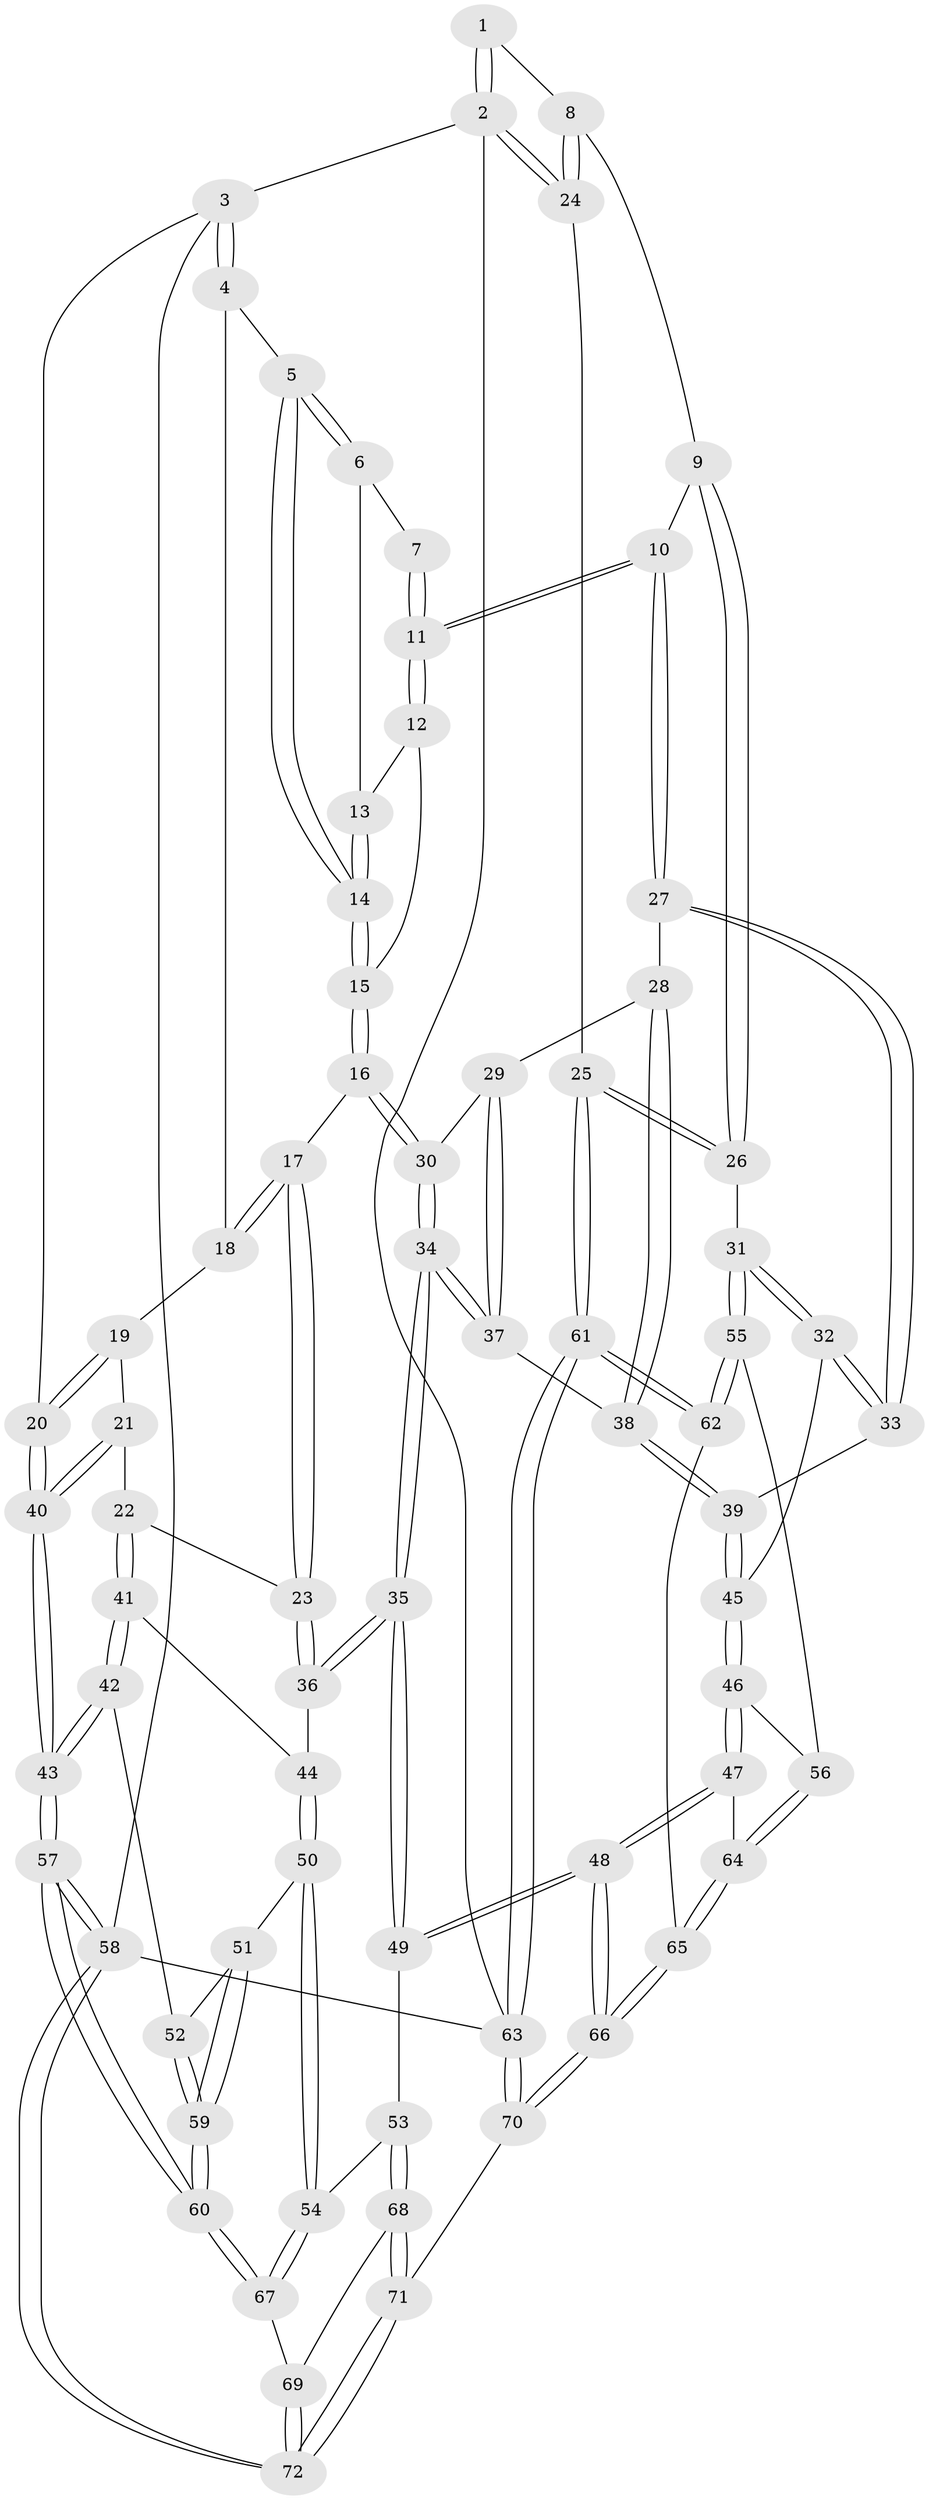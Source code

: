 // Generated by graph-tools (version 1.1) at 2025/51/03/09/25 03:51:04]
// undirected, 72 vertices, 177 edges
graph export_dot {
graph [start="1"]
  node [color=gray90,style=filled];
  1 [pos="+0.7526396050292811+0"];
  2 [pos="+1+0"];
  3 [pos="+0+0"];
  4 [pos="+0+0"];
  5 [pos="+0.21892391959046587+0"];
  6 [pos="+0.5174758762244381+0"];
  7 [pos="+0.632832324351919+0"];
  8 [pos="+0.8361162110206691+0.13741407791888624"];
  9 [pos="+0.8229688910921077+0.15547114154057223"];
  10 [pos="+0.689787874539576+0.19700750518384633"];
  11 [pos="+0.6722005941975939+0.1707663274466891"];
  12 [pos="+0.5317716851595469+0.11151227007385624"];
  13 [pos="+0.5014752102398708+0"];
  14 [pos="+0.37704164550801383+0.15547935998661908"];
  15 [pos="+0.3789352275639997+0.17399596085480215"];
  16 [pos="+0.34747795585147206+0.2546747409223289"];
  17 [pos="+0.3313298567305393+0.2590570260223466"];
  18 [pos="+0.0891768477346435+0.01082030984175918"];
  19 [pos="+0.08952847605902793+0.17579659630413835"];
  20 [pos="+0+0.4325348998002956"];
  21 [pos="+0.18891651273489762+0.35366968955446054"];
  22 [pos="+0.21375351396362122+0.35490340013541"];
  23 [pos="+0.21490172172590907+0.35470421446526323"];
  24 [pos="+1+0"];
  25 [pos="+1+0.4708427662375655"];
  26 [pos="+1+0.47132946179662655"];
  27 [pos="+0.6520389849558791+0.29957100319326085"];
  28 [pos="+0.6067406117542231+0.3162488088577305"];
  29 [pos="+0.4597326451950715+0.31238530985463736"];
  30 [pos="+0.43437831740290384+0.3077503781355641"];
  31 [pos="+0.9273811054453807+0.5189421163665666"];
  32 [pos="+0.9149872730560532+0.5129992487260288"];
  33 [pos="+0.7499582109901665+0.41582007144345157"];
  34 [pos="+0.40198263869613915+0.5489048496502793"];
  35 [pos="+0.3684504468614472+0.5807630055853297"];
  36 [pos="+0.34980135532230117+0.5747664998166737"];
  37 [pos="+0.5051109656883459+0.5174057220122359"];
  38 [pos="+0.5498401242253427+0.5169320843378722"];
  39 [pos="+0.5981534470882497+0.561967775371163"];
  40 [pos="+0+0.4671650480955567"];
  41 [pos="+0.17060792034196637+0.5911666746739996"];
  42 [pos="+0+0.5342359281863316"];
  43 [pos="+0+0.4701591159430667"];
  44 [pos="+0.20996194323104386+0.6240610716504126"];
  45 [pos="+0.6029374613954835+0.5779780457396639"];
  46 [pos="+0.6084571744082677+0.6489758923503207"];
  47 [pos="+0.5832214686050837+0.6913846484995875"];
  48 [pos="+0.5127400453943602+0.7768081443343806"];
  49 [pos="+0.4440882551138557+0.7522974764046317"];
  50 [pos="+0.17247722266164178+0.7708162032729314"];
  51 [pos="+0.16806922643517963+0.7713995482211337"];
  52 [pos="+0.03819069070663499+0.6647280843176785"];
  53 [pos="+0.3981057157419966+0.7759146054245162"];
  54 [pos="+0.21886409098956847+0.8010194010849178"];
  55 [pos="+0.873305910798353+0.6043650144595282"];
  56 [pos="+0.8481624780793671+0.632983057924307"];
  57 [pos="+0+1"];
  58 [pos="+0+1"];
  59 [pos="+0.003614289609116106+0.8811046328765451"];
  60 [pos="+0+0.9299862920046048"];
  61 [pos="+1+1"];
  62 [pos="+0.9857452985749906+0.8502491483374386"];
  63 [pos="+1+1"];
  64 [pos="+0.8081023199409644+0.7567694757260671"];
  65 [pos="+0.7992527623289024+0.8146251289985342"];
  66 [pos="+0.6527531310780993+1"];
  67 [pos="+0.22812638366649562+0.9042959303787647"];
  68 [pos="+0.333124761779538+0.9523627167352043"];
  69 [pos="+0.23272917862919684+0.9243088361222428"];
  70 [pos="+0.6606703642137732+1"];
  71 [pos="+0.4914551713632256+1"];
  72 [pos="+0+1"];
  1 -- 2;
  1 -- 2;
  1 -- 8;
  2 -- 3;
  2 -- 24;
  2 -- 24;
  2 -- 63;
  3 -- 4;
  3 -- 4;
  3 -- 20;
  3 -- 58;
  4 -- 5;
  4 -- 18;
  5 -- 6;
  5 -- 6;
  5 -- 14;
  5 -- 14;
  6 -- 7;
  6 -- 13;
  7 -- 11;
  7 -- 11;
  8 -- 9;
  8 -- 24;
  8 -- 24;
  9 -- 10;
  9 -- 26;
  9 -- 26;
  10 -- 11;
  10 -- 11;
  10 -- 27;
  10 -- 27;
  11 -- 12;
  11 -- 12;
  12 -- 13;
  12 -- 15;
  13 -- 14;
  13 -- 14;
  14 -- 15;
  14 -- 15;
  15 -- 16;
  15 -- 16;
  16 -- 17;
  16 -- 30;
  16 -- 30;
  17 -- 18;
  17 -- 18;
  17 -- 23;
  17 -- 23;
  18 -- 19;
  19 -- 20;
  19 -- 20;
  19 -- 21;
  20 -- 40;
  20 -- 40;
  21 -- 22;
  21 -- 40;
  21 -- 40;
  22 -- 23;
  22 -- 41;
  22 -- 41;
  23 -- 36;
  23 -- 36;
  24 -- 25;
  25 -- 26;
  25 -- 26;
  25 -- 61;
  25 -- 61;
  26 -- 31;
  27 -- 28;
  27 -- 33;
  27 -- 33;
  28 -- 29;
  28 -- 38;
  28 -- 38;
  29 -- 30;
  29 -- 37;
  29 -- 37;
  30 -- 34;
  30 -- 34;
  31 -- 32;
  31 -- 32;
  31 -- 55;
  31 -- 55;
  32 -- 33;
  32 -- 33;
  32 -- 45;
  33 -- 39;
  34 -- 35;
  34 -- 35;
  34 -- 37;
  34 -- 37;
  35 -- 36;
  35 -- 36;
  35 -- 49;
  35 -- 49;
  36 -- 44;
  37 -- 38;
  38 -- 39;
  38 -- 39;
  39 -- 45;
  39 -- 45;
  40 -- 43;
  40 -- 43;
  41 -- 42;
  41 -- 42;
  41 -- 44;
  42 -- 43;
  42 -- 43;
  42 -- 52;
  43 -- 57;
  43 -- 57;
  44 -- 50;
  44 -- 50;
  45 -- 46;
  45 -- 46;
  46 -- 47;
  46 -- 47;
  46 -- 56;
  47 -- 48;
  47 -- 48;
  47 -- 64;
  48 -- 49;
  48 -- 49;
  48 -- 66;
  48 -- 66;
  49 -- 53;
  50 -- 51;
  50 -- 54;
  50 -- 54;
  51 -- 52;
  51 -- 59;
  51 -- 59;
  52 -- 59;
  52 -- 59;
  53 -- 54;
  53 -- 68;
  53 -- 68;
  54 -- 67;
  54 -- 67;
  55 -- 56;
  55 -- 62;
  55 -- 62;
  56 -- 64;
  56 -- 64;
  57 -- 58;
  57 -- 58;
  57 -- 60;
  57 -- 60;
  58 -- 72;
  58 -- 72;
  58 -- 63;
  59 -- 60;
  59 -- 60;
  60 -- 67;
  60 -- 67;
  61 -- 62;
  61 -- 62;
  61 -- 63;
  61 -- 63;
  62 -- 65;
  63 -- 70;
  63 -- 70;
  64 -- 65;
  64 -- 65;
  65 -- 66;
  65 -- 66;
  66 -- 70;
  66 -- 70;
  67 -- 69;
  68 -- 69;
  68 -- 71;
  68 -- 71;
  69 -- 72;
  69 -- 72;
  70 -- 71;
  71 -- 72;
  71 -- 72;
}
